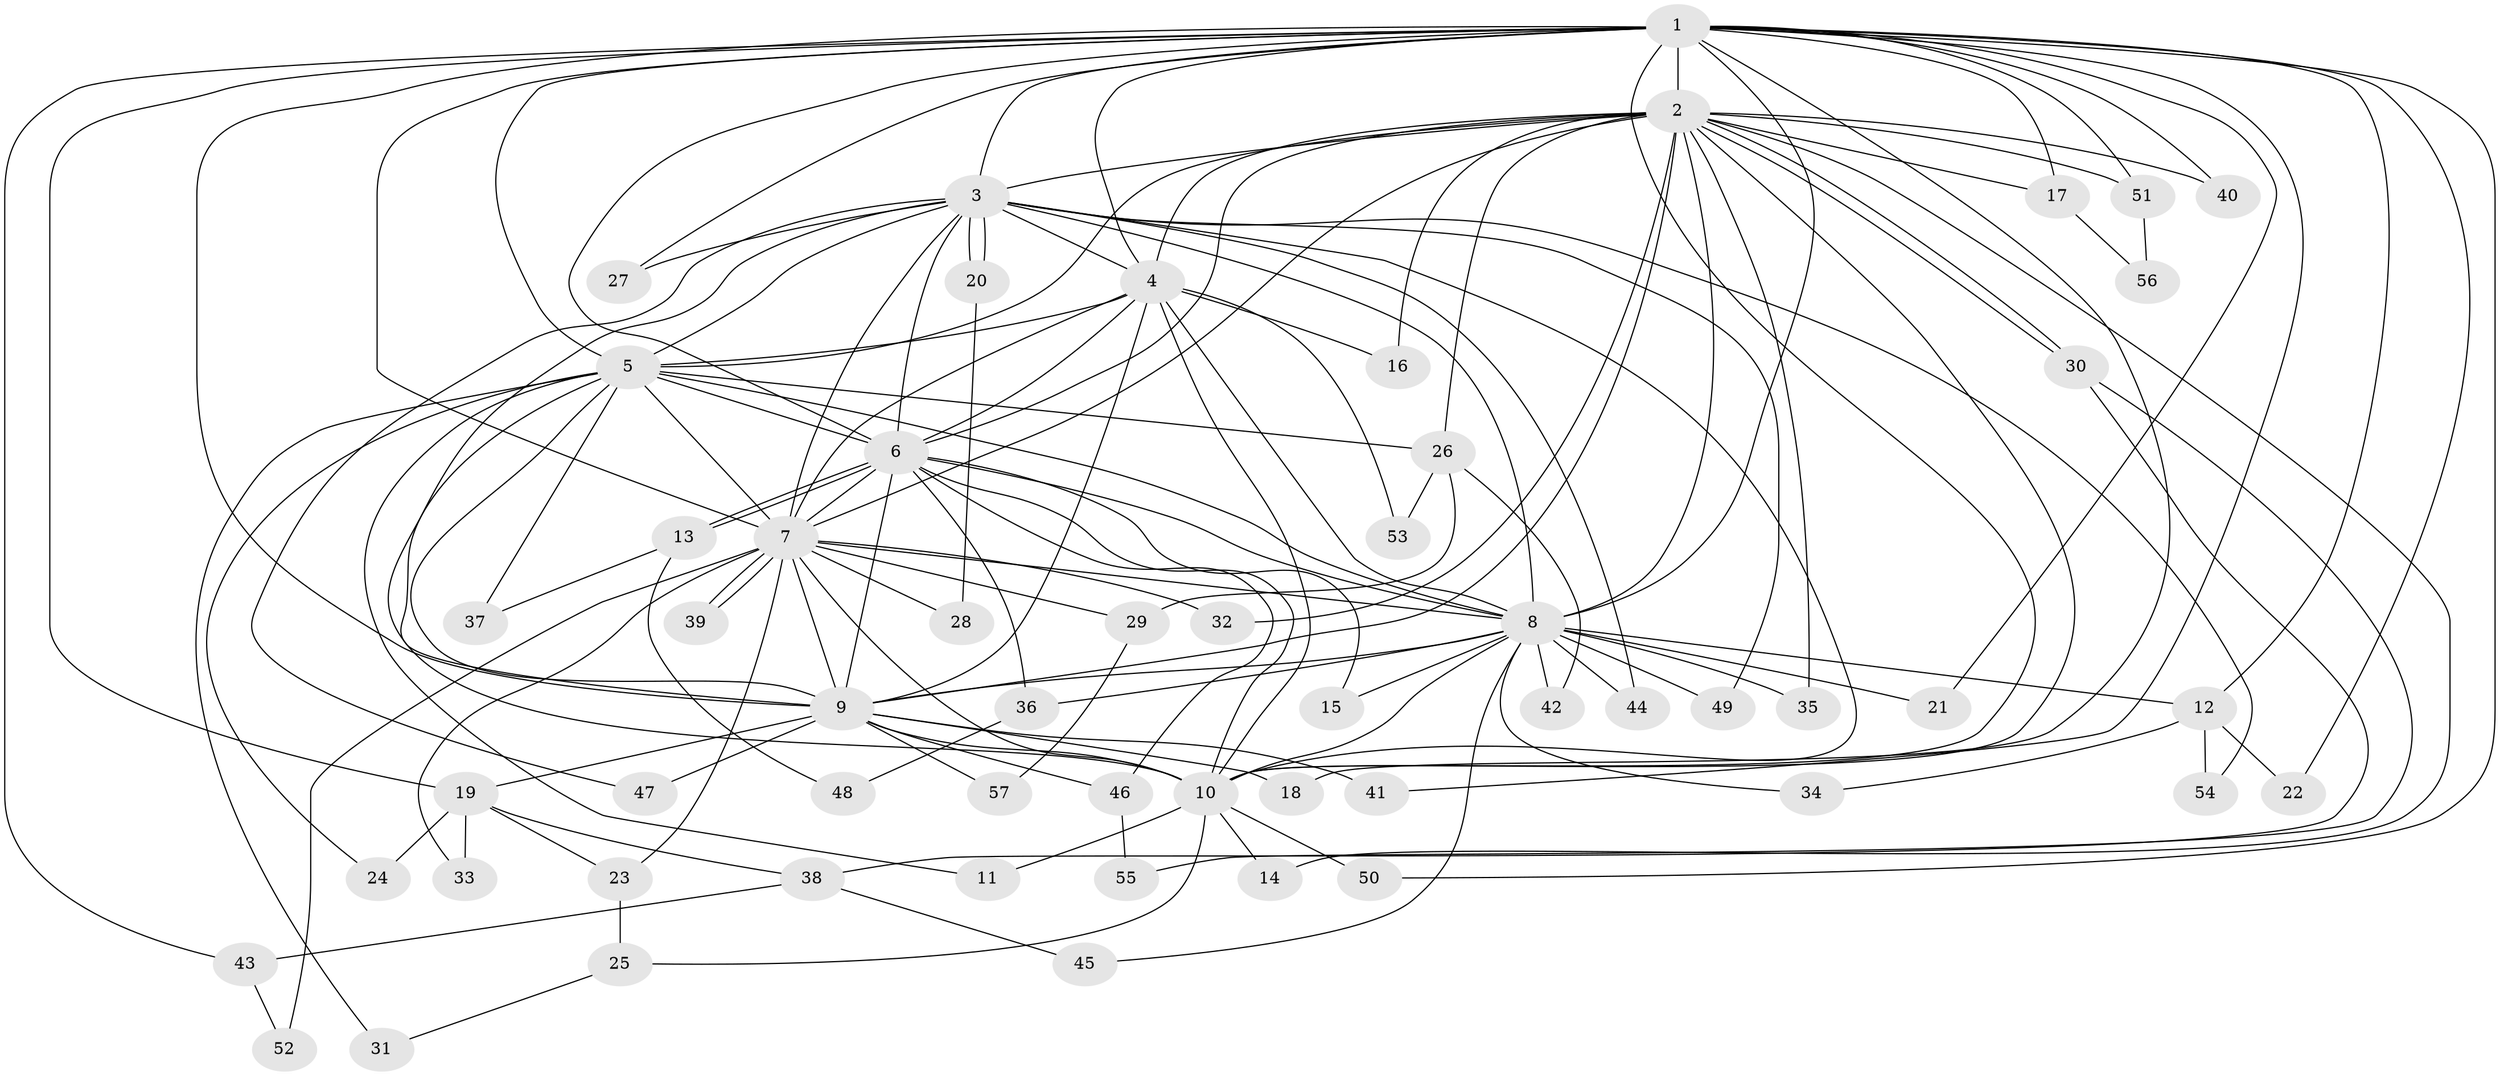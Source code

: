 // Generated by graph-tools (version 1.1) at 2025/11/02/27/25 16:11:02]
// undirected, 57 vertices, 139 edges
graph export_dot {
graph [start="1"]
  node [color=gray90,style=filled];
  1;
  2;
  3;
  4;
  5;
  6;
  7;
  8;
  9;
  10;
  11;
  12;
  13;
  14;
  15;
  16;
  17;
  18;
  19;
  20;
  21;
  22;
  23;
  24;
  25;
  26;
  27;
  28;
  29;
  30;
  31;
  32;
  33;
  34;
  35;
  36;
  37;
  38;
  39;
  40;
  41;
  42;
  43;
  44;
  45;
  46;
  47;
  48;
  49;
  50;
  51;
  52;
  53;
  54;
  55;
  56;
  57;
  1 -- 2;
  1 -- 3;
  1 -- 4;
  1 -- 5;
  1 -- 6;
  1 -- 7;
  1 -- 8;
  1 -- 9;
  1 -- 10;
  1 -- 12;
  1 -- 17;
  1 -- 18;
  1 -- 19;
  1 -- 21;
  1 -- 22;
  1 -- 27;
  1 -- 40;
  1 -- 41;
  1 -- 43;
  1 -- 50;
  1 -- 51;
  2 -- 3;
  2 -- 4;
  2 -- 5;
  2 -- 6;
  2 -- 7;
  2 -- 8;
  2 -- 9;
  2 -- 10;
  2 -- 14;
  2 -- 16;
  2 -- 17;
  2 -- 26;
  2 -- 30;
  2 -- 30;
  2 -- 32;
  2 -- 35;
  2 -- 40;
  2 -- 51;
  3 -- 4;
  3 -- 5;
  3 -- 6;
  3 -- 7;
  3 -- 8;
  3 -- 9;
  3 -- 10;
  3 -- 20;
  3 -- 20;
  3 -- 27;
  3 -- 44;
  3 -- 47;
  3 -- 49;
  3 -- 54;
  4 -- 5;
  4 -- 6;
  4 -- 7;
  4 -- 8;
  4 -- 9;
  4 -- 10;
  4 -- 16;
  4 -- 53;
  5 -- 6;
  5 -- 7;
  5 -- 8;
  5 -- 9;
  5 -- 10;
  5 -- 11;
  5 -- 24;
  5 -- 26;
  5 -- 31;
  5 -- 37;
  6 -- 7;
  6 -- 8;
  6 -- 9;
  6 -- 10;
  6 -- 13;
  6 -- 13;
  6 -- 15;
  6 -- 36;
  6 -- 46;
  7 -- 8;
  7 -- 9;
  7 -- 10;
  7 -- 23;
  7 -- 28;
  7 -- 29;
  7 -- 32;
  7 -- 33;
  7 -- 39;
  7 -- 39;
  7 -- 52;
  8 -- 9;
  8 -- 10;
  8 -- 12;
  8 -- 15;
  8 -- 21;
  8 -- 34;
  8 -- 35;
  8 -- 36;
  8 -- 42;
  8 -- 44;
  8 -- 45;
  8 -- 49;
  9 -- 10;
  9 -- 18;
  9 -- 19;
  9 -- 41;
  9 -- 46;
  9 -- 47;
  9 -- 57;
  10 -- 11;
  10 -- 14;
  10 -- 25;
  10 -- 50;
  12 -- 22;
  12 -- 34;
  12 -- 54;
  13 -- 37;
  13 -- 48;
  17 -- 56;
  19 -- 23;
  19 -- 24;
  19 -- 33;
  19 -- 38;
  20 -- 28;
  23 -- 25;
  25 -- 31;
  26 -- 29;
  26 -- 42;
  26 -- 53;
  29 -- 57;
  30 -- 38;
  30 -- 55;
  36 -- 48;
  38 -- 43;
  38 -- 45;
  43 -- 52;
  46 -- 55;
  51 -- 56;
}
